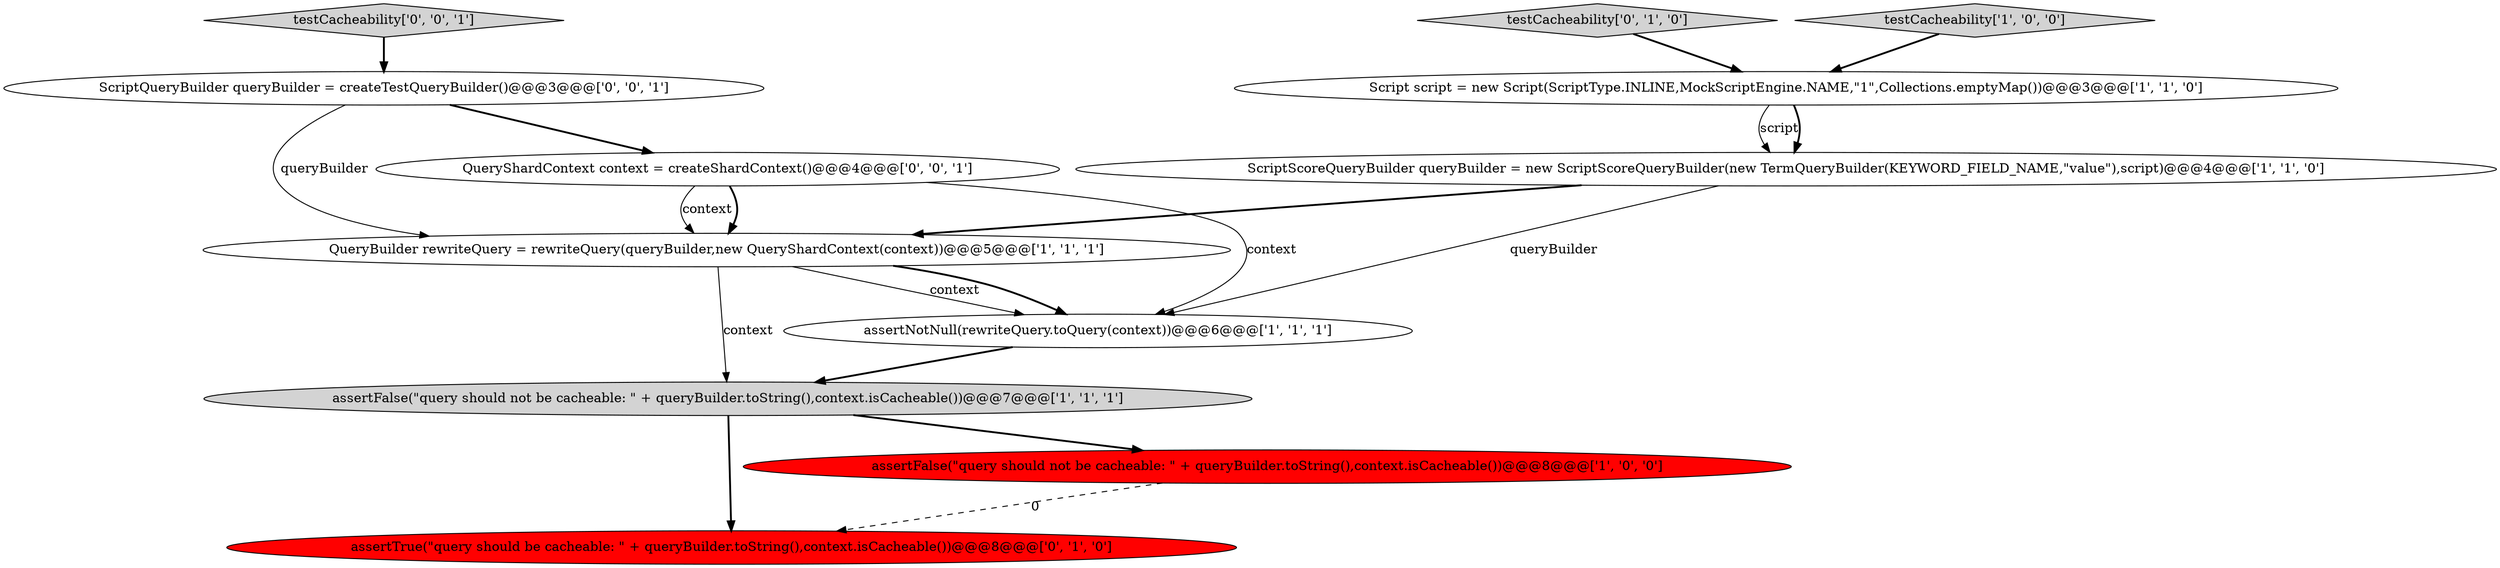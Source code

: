 digraph {
9 [style = filled, label = "ScriptQueryBuilder queryBuilder = createTestQueryBuilder()@@@3@@@['0', '0', '1']", fillcolor = white, shape = ellipse image = "AAA0AAABBB3BBB"];
11 [style = filled, label = "testCacheability['0', '0', '1']", fillcolor = lightgray, shape = diamond image = "AAA0AAABBB3BBB"];
3 [style = filled, label = "assertFalse(\"query should not be cacheable: \" + queryBuilder.toString(),context.isCacheable())@@@7@@@['1', '1', '1']", fillcolor = lightgray, shape = ellipse image = "AAA0AAABBB1BBB"];
7 [style = filled, label = "testCacheability['0', '1', '0']", fillcolor = lightgray, shape = diamond image = "AAA0AAABBB2BBB"];
6 [style = filled, label = "assertNotNull(rewriteQuery.toQuery(context))@@@6@@@['1', '1', '1']", fillcolor = white, shape = ellipse image = "AAA0AAABBB1BBB"];
0 [style = filled, label = "testCacheability['1', '0', '0']", fillcolor = lightgray, shape = diamond image = "AAA0AAABBB1BBB"];
2 [style = filled, label = "Script script = new Script(ScriptType.INLINE,MockScriptEngine.NAME,\"1\",Collections.emptyMap())@@@3@@@['1', '1', '0']", fillcolor = white, shape = ellipse image = "AAA0AAABBB1BBB"];
4 [style = filled, label = "ScriptScoreQueryBuilder queryBuilder = new ScriptScoreQueryBuilder(new TermQueryBuilder(KEYWORD_FIELD_NAME,\"value\"),script)@@@4@@@['1', '1', '0']", fillcolor = white, shape = ellipse image = "AAA0AAABBB1BBB"];
5 [style = filled, label = "assertFalse(\"query should not be cacheable: \" + queryBuilder.toString(),context.isCacheable())@@@8@@@['1', '0', '0']", fillcolor = red, shape = ellipse image = "AAA1AAABBB1BBB"];
8 [style = filled, label = "assertTrue(\"query should be cacheable: \" + queryBuilder.toString(),context.isCacheable())@@@8@@@['0', '1', '0']", fillcolor = red, shape = ellipse image = "AAA1AAABBB2BBB"];
1 [style = filled, label = "QueryBuilder rewriteQuery = rewriteQuery(queryBuilder,new QueryShardContext(context))@@@5@@@['1', '1', '1']", fillcolor = white, shape = ellipse image = "AAA0AAABBB1BBB"];
10 [style = filled, label = "QueryShardContext context = createShardContext()@@@4@@@['0', '0', '1']", fillcolor = white, shape = ellipse image = "AAA0AAABBB3BBB"];
1->6 [style = solid, label="context"];
5->8 [style = dashed, label="0"];
6->3 [style = bold, label=""];
4->1 [style = bold, label=""];
3->5 [style = bold, label=""];
2->4 [style = solid, label="script"];
1->6 [style = bold, label=""];
9->10 [style = bold, label=""];
10->6 [style = solid, label="context"];
9->1 [style = solid, label="queryBuilder"];
10->1 [style = bold, label=""];
11->9 [style = bold, label=""];
2->4 [style = bold, label=""];
4->6 [style = solid, label="queryBuilder"];
7->2 [style = bold, label=""];
10->1 [style = solid, label="context"];
3->8 [style = bold, label=""];
0->2 [style = bold, label=""];
1->3 [style = solid, label="context"];
}
